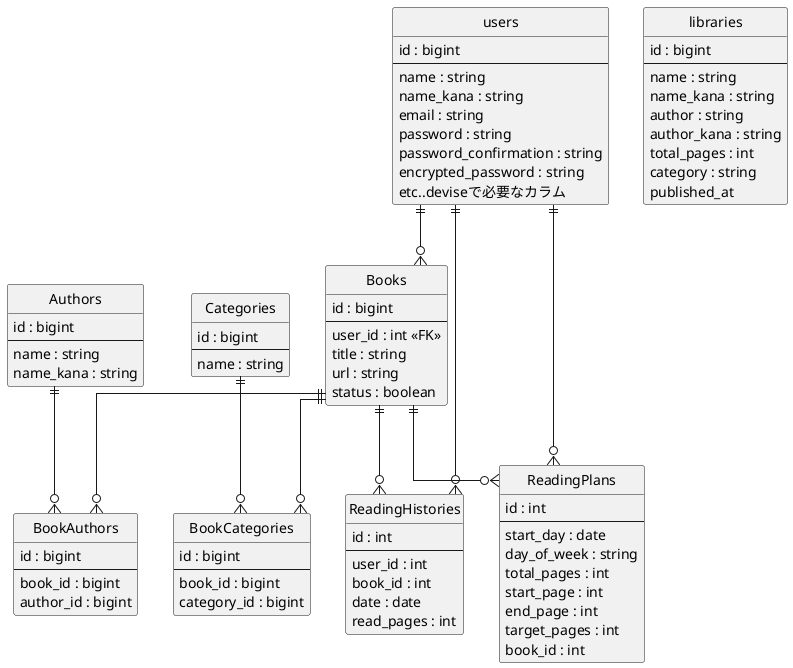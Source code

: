 @startuml app_book
' hide the spot
hide circle

' avoid problems with angled crows feet
skinparam linetype ortho

entity "users" as users {
  id : bigint
  --
  name : string
  name_kana : string
  email : string
  password : string
  password_confirmation : string
  encrypted_password : string
  etc..deviseで必要なカラム
}

entity "libraries" as libraries {
  id : bigint
  --
  name : string
  name_kana : string
  author : string
  author_kana : string
  total_pages : int
  category : string
  published_at
}

entity "Books" as books {
  id : bigint
  --
  user_id : int <<FK>>
  title : string
  url : string
  status : boolean
}


entity "Authors" as authors {
  id : bigint
  --
  name : string
  name_kana : string
}

entity "Categories" as categories {
  id : bigint
  --
  name : string
}

entity "BookAuthors" as books_authors {
  id : bigint
  --
  book_id : bigint
  author_id : bigint
}

entity "BookCategories" as books_categories {
  id : bigint
  --
  book_id : bigint
  category_id : bigint
}

entity "ReadingPlans" as reading_plans {
  id : int
  --
  start_day : date
  day_of_week : string
  total_pages : int
  start_page : int
  end_page : int
  target_pages : int
  book_id : int
}

entity "ReadingHistories" as logs {
  id : int
  --
  user_id : int
  book_id : int
  date : date
  read_pages : int
}

books ||--o{ reading_plans
users ||--o{ reading_plans
books ||--o{ logs
users ||--o{ logs
users ||--o{ books
books ||--o{ books_authors
authors ||--o{ books_authors
books ||--o{ books_categories
categories ||--o{ books_categories

@enduml
